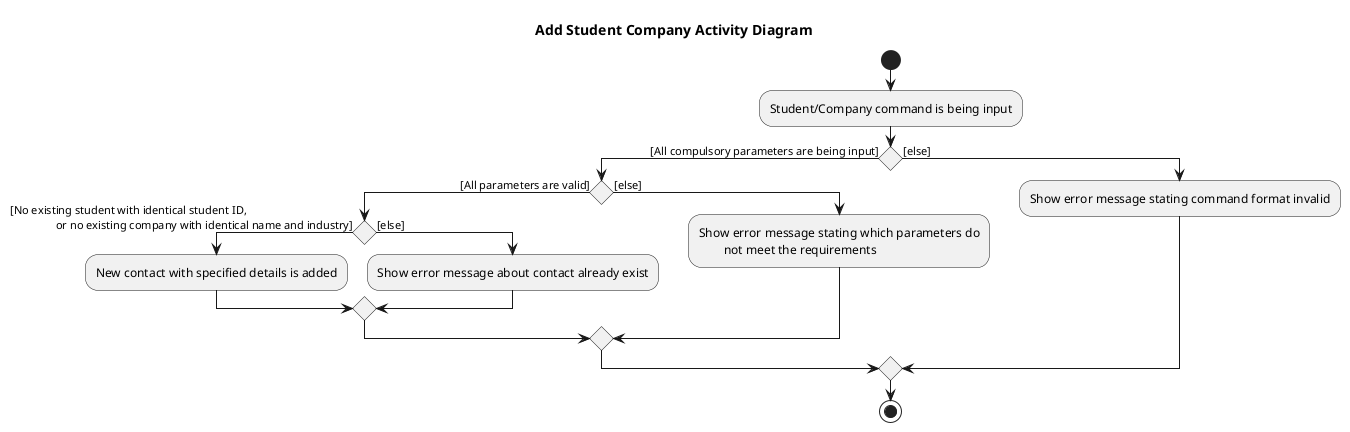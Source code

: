 @startuml
title Add Student Company Activity Diagram
start
:Student/Company command is being input;


if () then ([All compulsory parameters are being input])
    if () then ([All parameters are valid])
        if () then ([No existing student with identical student ID,
                or no existing company with identical name and industry])
            :New contact with specified details is added;
        else ([else])
            :Show error message about contact already exist;
        endif

    else ([else])
        :Show error message stating which parameters do
                not meet the requirements;
    endif
else ([else])
    :Show error message stating command format invalid;
endif


stop
@enduml
